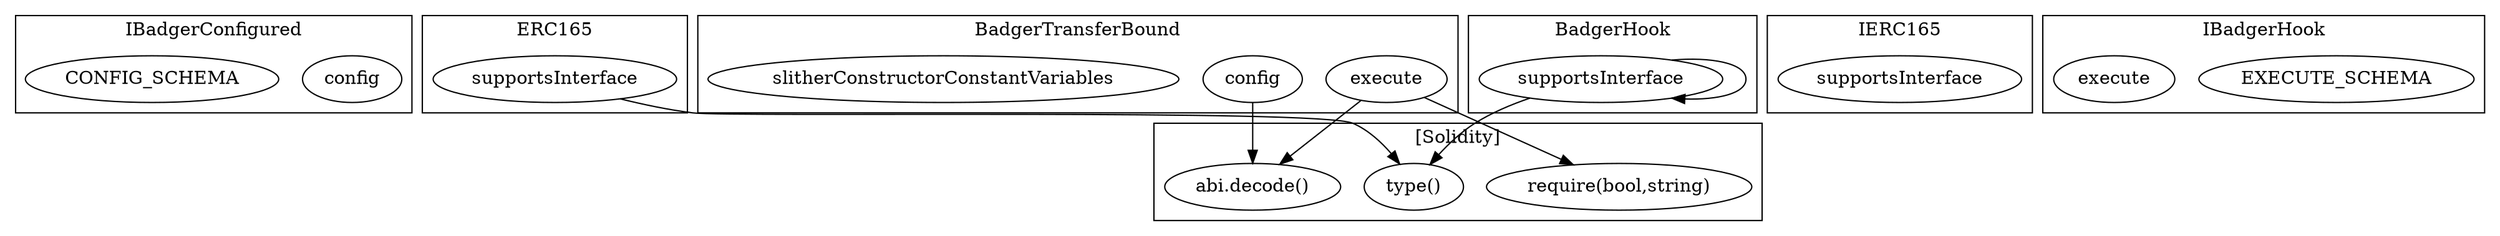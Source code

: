 strict digraph {
subgraph cluster_6468_IBadgerConfigured {
label = "IBadgerConfigured"
"6468_config" [label="config"]
"6468_CONFIG_SCHEMA" [label="CONFIG_SCHEMA"]
}subgraph cluster_3081_ERC165 {
label = "ERC165"
"3081_supportsInterface" [label="supportsInterface"]
}subgraph cluster_3093_IERC165 {
label = "IERC165"
"3093_supportsInterface" [label="supportsInterface"]
}subgraph cluster_6488_IBadgerHook {
label = "IBadgerHook"
"6488_EXECUTE_SCHEMA" [label="EXECUTE_SCHEMA"]
"6488_execute" [label="execute"]
}subgraph cluster_6200_BadgerTransferBound {
label = "BadgerTransferBound"
"6200_execute" [label="execute"]
"6200_config" [label="config"]
"6200_slitherConstructorConstantVariables" [label="slitherConstructorConstantVariables"]
}subgraph cluster_4956_BadgerHook {
label = "BadgerHook"
"4956_supportsInterface" [label="supportsInterface"]
"4956_supportsInterface" -> "4956_supportsInterface"
}subgraph cluster_solidity {
label = "[Solidity]"
"type()" 
"require(bool,string)" 
"abi.decode()" 
"3081_supportsInterface" -> "type()"
"6200_execute" -> "require(bool,string)"
"6200_config" -> "abi.decode()"
"4956_supportsInterface" -> "type()"
"6200_execute" -> "abi.decode()"
}
}